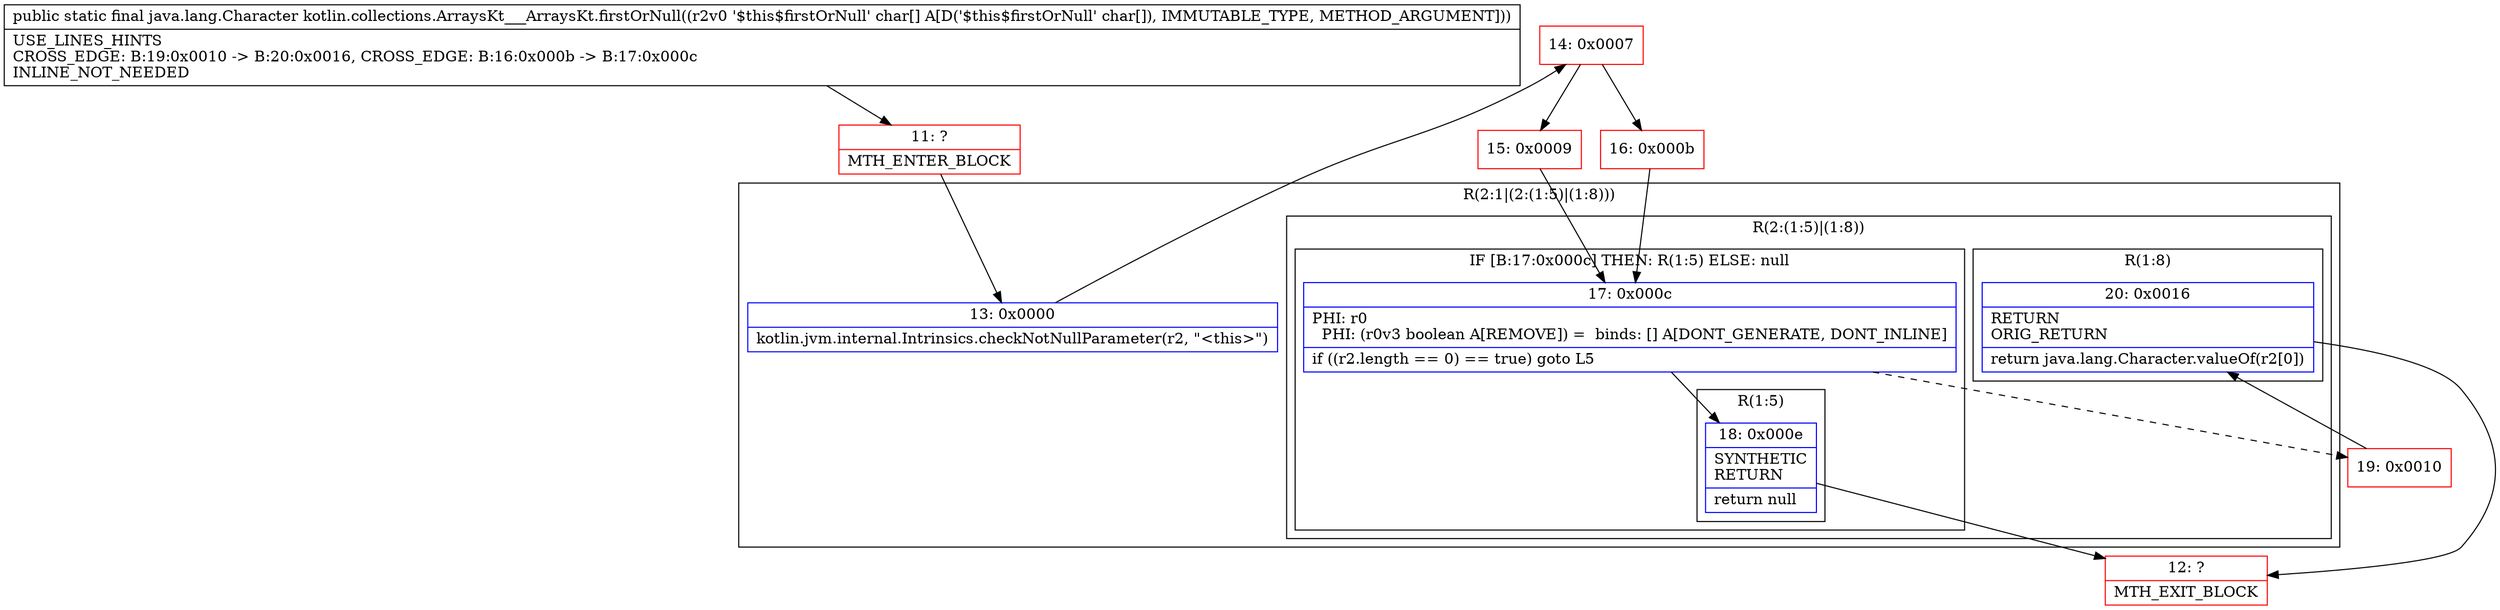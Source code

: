 digraph "CFG forkotlin.collections.ArraysKt___ArraysKt.firstOrNull([C)Ljava\/lang\/Character;" {
subgraph cluster_Region_1572987542 {
label = "R(2:1|(2:(1:5)|(1:8)))";
node [shape=record,color=blue];
Node_13 [shape=record,label="{13\:\ 0x0000|kotlin.jvm.internal.Intrinsics.checkNotNullParameter(r2, \"\<this\>\")\l}"];
subgraph cluster_Region_1282225036 {
label = "R(2:(1:5)|(1:8))";
node [shape=record,color=blue];
subgraph cluster_IfRegion_1120508448 {
label = "IF [B:17:0x000c] THEN: R(1:5) ELSE: null";
node [shape=record,color=blue];
Node_17 [shape=record,label="{17\:\ 0x000c|PHI: r0 \l  PHI: (r0v3 boolean A[REMOVE]) =  binds: [] A[DONT_GENERATE, DONT_INLINE]\l|if ((r2.length == 0) == true) goto L5\l}"];
subgraph cluster_Region_1346813337 {
label = "R(1:5)";
node [shape=record,color=blue];
Node_18 [shape=record,label="{18\:\ 0x000e|SYNTHETIC\lRETURN\l|return null\l}"];
}
}
subgraph cluster_Region_46211157 {
label = "R(1:8)";
node [shape=record,color=blue];
Node_20 [shape=record,label="{20\:\ 0x0016|RETURN\lORIG_RETURN\l|return java.lang.Character.valueOf(r2[0])\l}"];
}
}
}
Node_11 [shape=record,color=red,label="{11\:\ ?|MTH_ENTER_BLOCK\l}"];
Node_14 [shape=record,color=red,label="{14\:\ 0x0007}"];
Node_15 [shape=record,color=red,label="{15\:\ 0x0009}"];
Node_12 [shape=record,color=red,label="{12\:\ ?|MTH_EXIT_BLOCK\l}"];
Node_19 [shape=record,color=red,label="{19\:\ 0x0010}"];
Node_16 [shape=record,color=red,label="{16\:\ 0x000b}"];
MethodNode[shape=record,label="{public static final java.lang.Character kotlin.collections.ArraysKt___ArraysKt.firstOrNull((r2v0 '$this$firstOrNull' char[] A[D('$this$firstOrNull' char[]), IMMUTABLE_TYPE, METHOD_ARGUMENT]))  | USE_LINES_HINTS\lCROSS_EDGE: B:19:0x0010 \-\> B:20:0x0016, CROSS_EDGE: B:16:0x000b \-\> B:17:0x000c\lINLINE_NOT_NEEDED\l}"];
MethodNode -> Node_11;Node_13 -> Node_14;
Node_17 -> Node_18;
Node_17 -> Node_19[style=dashed];
Node_18 -> Node_12;
Node_20 -> Node_12;
Node_11 -> Node_13;
Node_14 -> Node_15;
Node_14 -> Node_16;
Node_15 -> Node_17;
Node_19 -> Node_20;
Node_16 -> Node_17;
}

